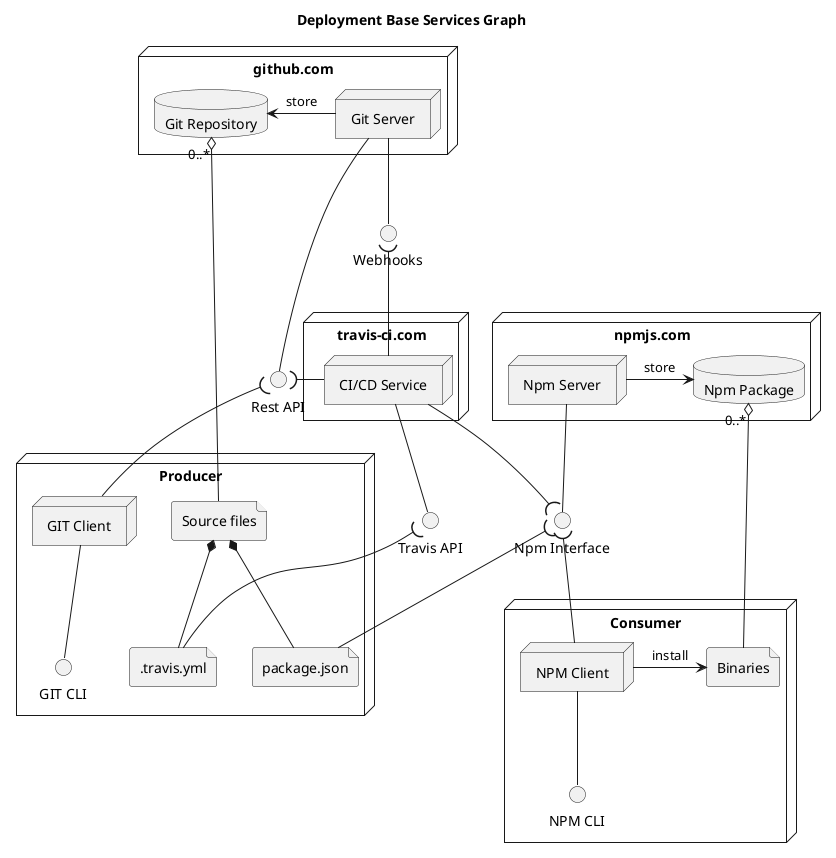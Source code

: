 @startuml services_graph

    title Deployment Base Services Graph

    node "github.com" as github {
        database "Git Repository" as GitRepo [[https://github.com/imazzine/cli/tree/0.0.0]]
        node "Git Server" as GitServer
        GitRepo <- GitServer: store
    }
    interface "Webhooks" as Webhooks [[https://developer.github.com/webhooks/]]
    interface "Rest API" as GitRestApi [[https://developer.github.com/v3/]]
    GitServer -- Webhooks
    GitServer -- GitRestApi
    
    node "npmjs.com" as npmjs {
        node "Npm Server" as NpmService
        database "Npm Package" as NpmPackage [[https://www.npmjs.com/package/@imazzine/cli/v/0.0.0]]
        NpmService -> NpmPackage: store
    }
    interface "Npm Interface" as NpmInterface [[https://docs.npmjs.com/]]
    NpmService -- NpmInterface

    node "travis-ci.com" as CiCdServer {
        node "CI/CD Service" as CiCdService [[https://travis-ci.com/imazzine/cli]]
    }
    interface "Travis API" as CiCdInterface [[https://docs.travis-ci.com/user/languages/javascript-with-nodejs/]]
    CiCdService -- CiCdInterface
    Webhooks )-- CiCdService
    GitRestApi )- CiCdService
    CiCdService --( NpmInterface
    
    node "Producer" as Producer {
        node "GIT Client" as GitClient [[https://git-scm.com/downloads]]
        interface "GIT CLI" as GitCli [[https://git-scm.com/book/en/v2/Getting-Started-The-Command-Line]]
        GitClient -- GitCli

        file "Source files" as Sources [[https://github.com/imazzine/cli/tree/0.0.0]]
        file ".travis.yml" as CiCdConf [[https://github.com/imazzine/cli/blob/0.0.0/.travis.yml]]
        file "package.json" as NpmConfig [[https://github.com/imazzine/cli/blob/0.0.0/package.json]]
        GitRepo "0..*" o-- Sources
        Sources *-- CiCdConf
        Sources *-- NpmConfig
        GitRestApi )-- GitClient
        CiCdInterface )-- CiCdConf
        NpmInterface )-- NpmConfig
    }

    node "Consumer" as Consumer {
        node "NPM Client" as NpmClient [[https://www.npmjs.com/get-npm]]
        interface "NPM CLI" as BIN [[https://docs.npmjs.com/cli-documentation/]]
        NpmInterface )-- NpmClient
        NpmClient -- BIN
        file "Binaries" as Binaries
        NpmPackage "0..*" o-- Binaries
        NpmClient -> Binaries: install
    }
@enduml